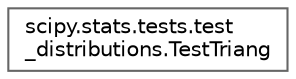 digraph "Graphical Class Hierarchy"
{
 // LATEX_PDF_SIZE
  bgcolor="transparent";
  edge [fontname=Helvetica,fontsize=10,labelfontname=Helvetica,labelfontsize=10];
  node [fontname=Helvetica,fontsize=10,shape=box,height=0.2,width=0.4];
  rankdir="LR";
  Node0 [id="Node000000",label="scipy.stats.tests.test\l_distributions.TestTriang",height=0.2,width=0.4,color="grey40", fillcolor="white", style="filled",URL="$dc/d4e/classscipy_1_1stats_1_1tests_1_1test__distributions_1_1TestTriang.html",tooltip=" "];
}
